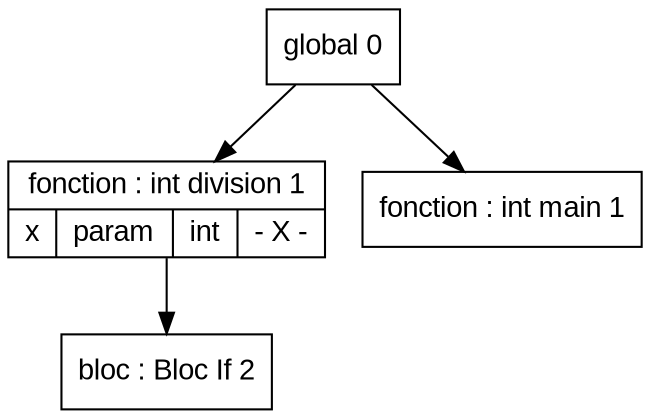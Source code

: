 digraph "tds"{

	node [fontname="Arial"];

	N2 [shape=record label="{ bloc : Bloc If  2
	}"];

	N1 [shape=record label="{ fonction : int division 1
	| { x | param | int | - X - }
	}"];

	N3 [shape=record label="{ fonction : int main 1
	}"];

	N0 [shape=record label="{ global 0
	}"];


	N0 -> N1; 
	N1 -> N2; 
	N0 -> N3; 
}
